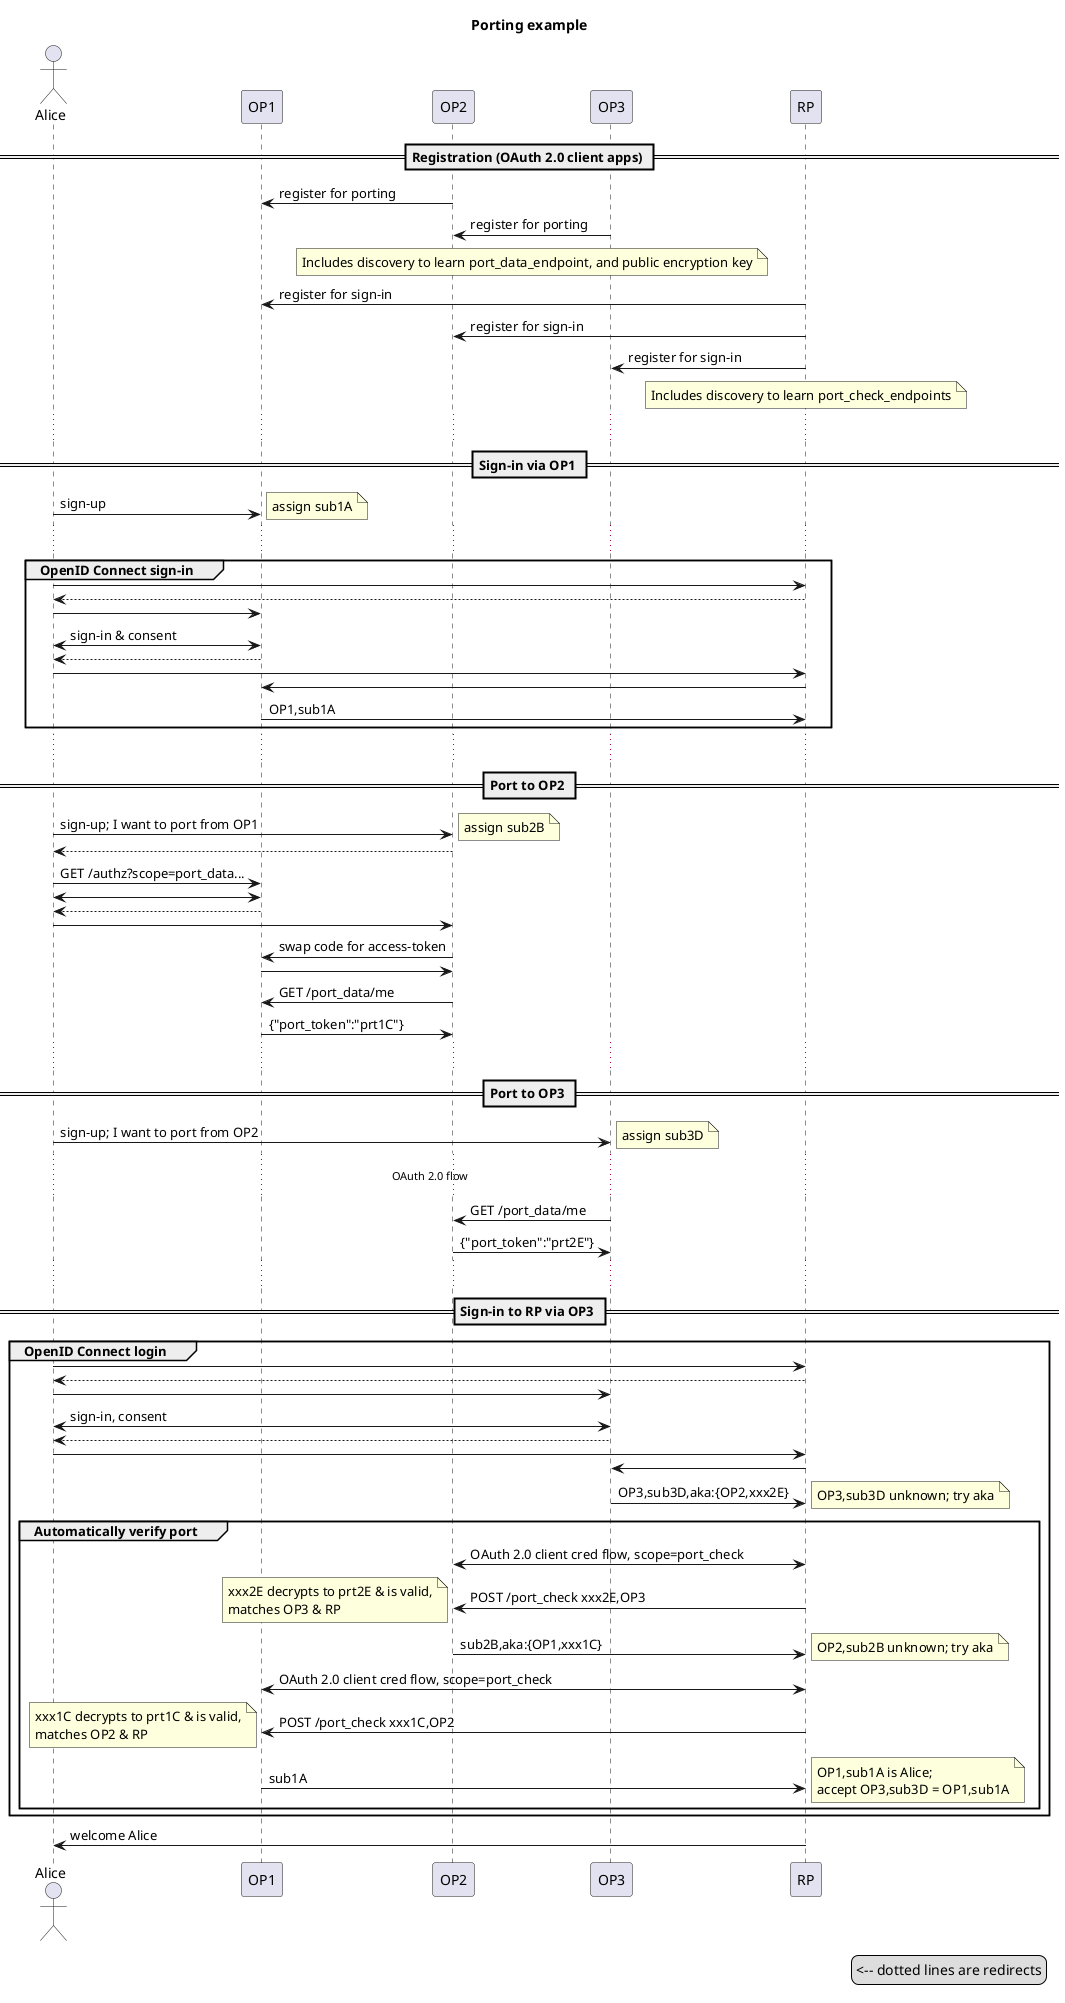 @startuml

title Porting example

actor Alice as U
participant OP1
participant OP2
participant OP3
participant RP

legend right
 <-- dotted lines are redirects
endlegend

== Registration (OAuth 2.0 client apps) ==

OP1 <- OP2: register for porting

OP2 <- OP3: register for porting

note over OP2, OP3
  Includes discovery to learn port_data_endpoint, and public encryption key
end note

OP1 <- RP: register for sign-in
OP2 <- RP: register for sign-in
OP3 <- RP: register for sign-in
note over RP
  Includes discovery to learn port_check_endpoints
end note
...

== Sign-in via OP1 ==

U -> OP1: sign-up
note right: assign sub1A
...
group OpenID Connect sign-in
U -> RP
U <-- RP
U -> OP1
U <-> OP1: sign-in & consent
U <-- OP1
U -> RP
OP1 <- RP
OP1 -> RP: OP1,sub1A
end
...

== Port to OP2 ==

U -> OP2: sign-up; I want to port from OP1
note right: assign sub2B
U <-- OP2
U -> OP1: GET /authz?scope=port_data...
U <-> OP1
U <-- OP1
U -> OP2
OP1 <- OP2: swap code for access-token
OP1 -> OP2
OP1 <- OP2: GET /port_data/me
OP1 -> OP2: {"port_token":"prt1C"}
...

== Port to OP3 ==

U -> OP3: sign-up; I want to port from OP2
note right: assign sub3D
...OAuth 2.0 flow...
OP2 <- OP3: GET /port_data/me
OP2 -> OP3: {"port_token":"prt2E"}
...

== Sign-in to RP via OP3 ==

group OpenID Connect login
U -> RP
U <-- RP
U -> OP3
U <-> OP3: sign-in, consent
U <-- OP3
U -> RP
OP3 <- RP
OP3 -> RP: OP3,sub3D,aka:{OP2,xxx2E}
note right: OP3,sub3D unknown; try aka

group Automatically verify port

OP2 <-> RP: OAuth 2.0 client cred flow, scope=port_check
OP2 <- RP: POST /port_check xxx2E,OP3
note left
  xxx2E decrypts to prt2E & is valid,
  matches OP3 & RP
end note
OP2 -> RP: sub2B,aka:{OP1,xxx1C}
note right: OP2,sub2B unknown; try aka

OP1 <-> RP: OAuth 2.0 client cred flow, scope=port_check
OP1 <- RP: POST /port_check xxx1C,OP2
note left
  xxx1C decrypts to prt1C & is valid,
  matches OP2 & RP
end note
OP1 -> RP: sub1A
note right
  OP1,sub1A is Alice;
  accept OP3,sub3D = OP1,sub1A
end note
end
end
U <- RP: welcome Alice

@enduml
